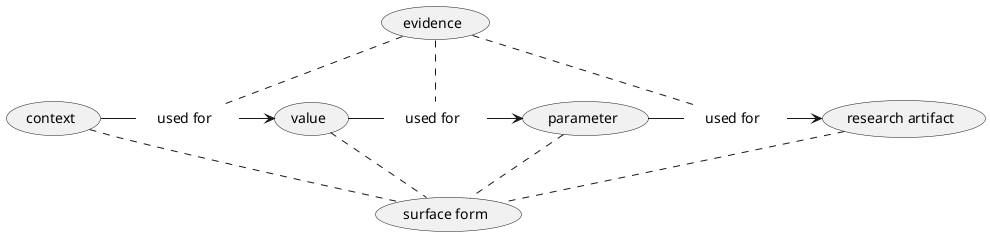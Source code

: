 @startuml

skinparam monochrome true
skinparam shadowing false
' skinparam linetype polyline
' skinparam ranksep 1

usecase "used for" as c2v #white;line:white;text:black
usecase "used for" as v2p #white;line:white;text:black
usecase "used for" as p2a #white;line:white;text:black
usecase "used for" as p2a #white;line:white;text:black

(context) -r- c2v
c2v -r-> (value)
(value) -r- v2p
v2p -r-> (parameter)
(parameter) -r- p2a
p2a -r-> (research artifact)

(context) .d- (surface form)
(value) .d- (surface form)
(parameter) .d- (surface form)
(research artifact) .d- (surface form)

c2v .u- (evidence)
v2p .u- (evidence)
p2a .u- (evidence)

@enduml
